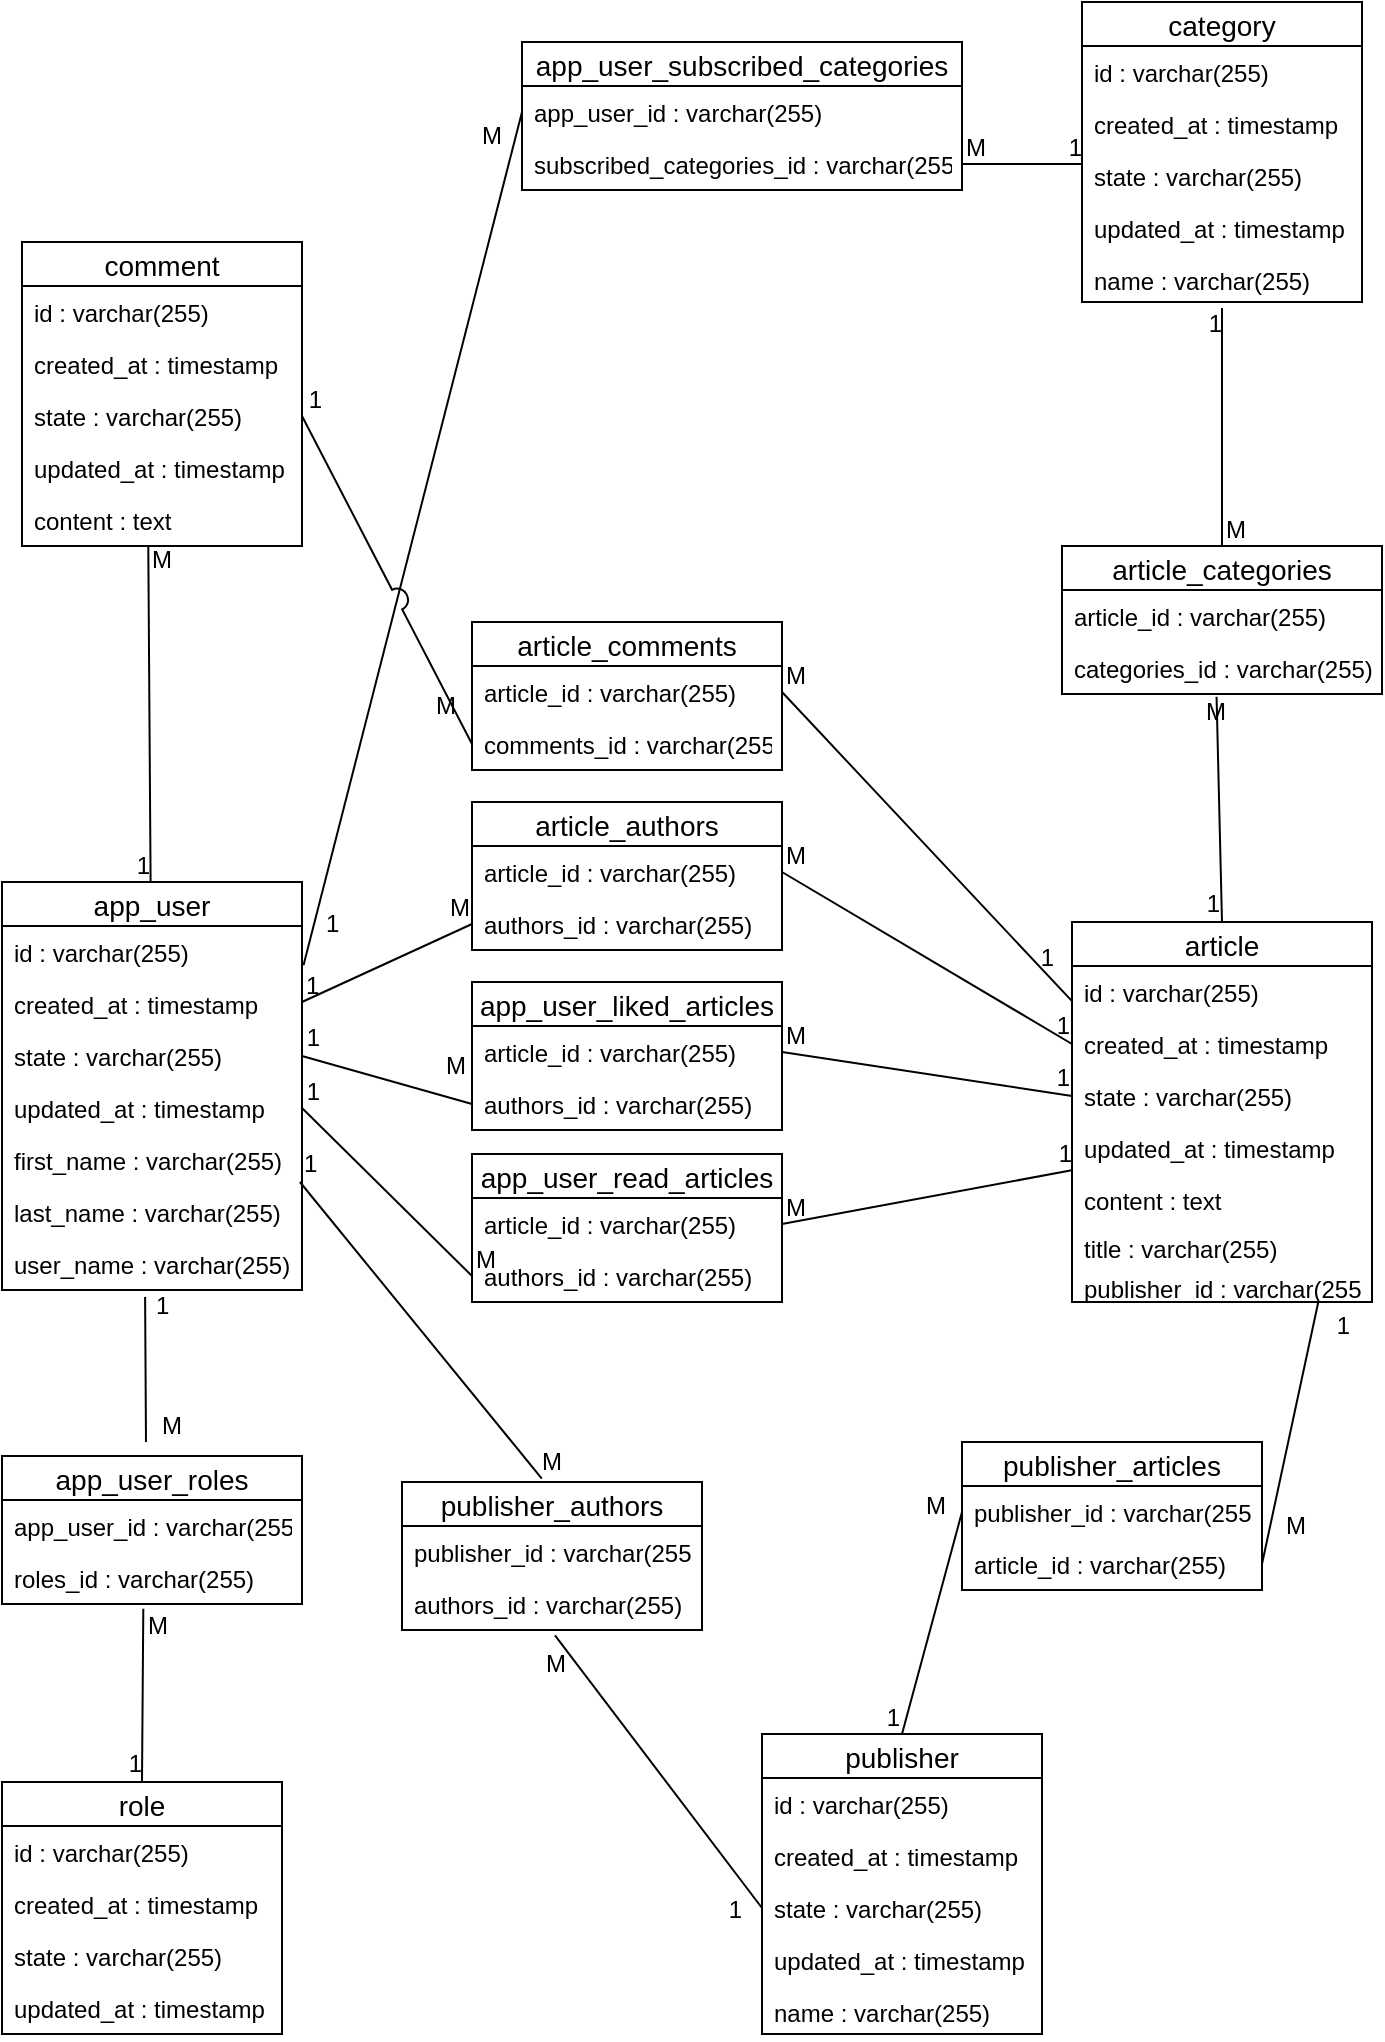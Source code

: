 <mxfile version="12.8.8" type="device"><diagram id="TTlkncoqjytrhiDPqBLb" name="Page-1"><mxGraphModel dx="877" dy="2816" grid="1" gridSize="10" guides="1" tooltips="1" connect="1" arrows="1" fold="1" page="1" pageScale="1" pageWidth="850" pageHeight="1100" math="0" shadow="0"><root><object label="" state="" id="0"><mxCell/></object><mxCell id="1" parent="0"/><mxCell id="JSOerXFTDUzt0Ef6ZwY4-149" value="app_user_liked_articles" style="swimlane;fontStyle=0;childLayout=stackLayout;horizontal=1;startSize=22;fillColor=none;horizontalStack=0;resizeParent=1;resizeParentMax=0;resizeLast=0;collapsible=1;marginBottom=0;swimlaneFillColor=#ffffff;align=center;fontSize=14;" vertex="1" parent="1"><mxGeometry x="235" y="250" width="155" height="74" as="geometry"><mxRectangle x="200" y="200" width="70" height="22" as="alternateBounds"/></mxGeometry></mxCell><mxCell id="JSOerXFTDUzt0Ef6ZwY4-150" value="article_id : varchar(255)" style="text;strokeColor=none;fillColor=none;spacingLeft=4;spacingRight=4;overflow=hidden;rotatable=0;points=[[0,0.5],[1,0.5]];portConstraint=eastwest;fontSize=12;" vertex="1" parent="JSOerXFTDUzt0Ef6ZwY4-149"><mxGeometry y="22" width="155" height="26" as="geometry"/></mxCell><mxCell id="JSOerXFTDUzt0Ef6ZwY4-151" value="authors_id : varchar(255)" style="text;strokeColor=none;fillColor=none;spacingLeft=4;spacingRight=4;overflow=hidden;rotatable=0;points=[[0,0.5],[1,0.5]];portConstraint=eastwest;fontSize=12;" vertex="1" parent="JSOerXFTDUzt0Ef6ZwY4-149"><mxGeometry y="48" width="155" height="26" as="geometry"/></mxCell><mxCell id="JSOerXFTDUzt0Ef6ZwY4-22" value="app_user" style="swimlane;fontStyle=0;childLayout=stackLayout;horizontal=1;startSize=22;fillColor=none;horizontalStack=0;resizeParent=1;resizeParentMax=0;resizeLast=0;collapsible=1;marginBottom=0;swimlaneFillColor=#ffffff;align=center;fontSize=14;verticalAlign=middle;" vertex="1" parent="1"><mxGeometry y="200" width="150" height="204" as="geometry"><mxRectangle x="200" y="200" width="70" height="22" as="alternateBounds"/></mxGeometry></mxCell><mxCell id="JSOerXFTDUzt0Ef6ZwY4-114" value="id : varchar(255)" style="text;strokeColor=none;fillColor=none;spacingLeft=4;spacingRight=4;overflow=hidden;rotatable=0;points=[[0,0.5],[1,0.5]];portConstraint=eastwest;fontSize=12;" vertex="1" parent="JSOerXFTDUzt0Ef6ZwY4-22"><mxGeometry y="22" width="150" height="26" as="geometry"/></mxCell><mxCell id="JSOerXFTDUzt0Ef6ZwY4-23" value="created_at : timestamp" style="text;strokeColor=none;fillColor=none;spacingLeft=4;spacingRight=4;overflow=hidden;rotatable=0;points=[[0,0.5],[1,0.5]];portConstraint=eastwest;fontSize=12;" vertex="1" parent="JSOerXFTDUzt0Ef6ZwY4-22"><mxGeometry y="48" width="150" height="26" as="geometry"/></mxCell><mxCell id="JSOerXFTDUzt0Ef6ZwY4-24" value="state : varchar(255)" style="text;strokeColor=none;fillColor=none;spacingLeft=4;spacingRight=4;overflow=hidden;rotatable=0;points=[[0,0.5],[1,0.5]];portConstraint=eastwest;fontSize=12;" vertex="1" parent="JSOerXFTDUzt0Ef6ZwY4-22"><mxGeometry y="74" width="150" height="26" as="geometry"/></mxCell><mxCell id="JSOerXFTDUzt0Ef6ZwY4-25" value="updated_at : timestamp" style="text;strokeColor=none;fillColor=none;spacingLeft=4;spacingRight=4;overflow=hidden;rotatable=0;points=[[0,0.5],[1,0.5]];portConstraint=eastwest;fontSize=12;verticalAlign=top;" vertex="1" parent="JSOerXFTDUzt0Ef6ZwY4-22"><mxGeometry y="100" width="150" height="26" as="geometry"/></mxCell><mxCell id="JSOerXFTDUzt0Ef6ZwY4-30" value="first_name : varchar(255)" style="text;strokeColor=none;fillColor=none;spacingLeft=4;spacingRight=4;overflow=hidden;rotatable=0;points=[[0,0.5],[1,0.5]];portConstraint=eastwest;fontSize=12;verticalAlign=top;" vertex="1" parent="JSOerXFTDUzt0Ef6ZwY4-22"><mxGeometry y="126" width="150" height="26" as="geometry"/></mxCell><mxCell id="JSOerXFTDUzt0Ef6ZwY4-31" value="last_name : varchar(255)" style="text;strokeColor=none;fillColor=none;spacingLeft=4;spacingRight=4;overflow=hidden;rotatable=0;points=[[0,0.5],[1,0.5]];portConstraint=eastwest;fontSize=12;verticalAlign=top;" vertex="1" parent="JSOerXFTDUzt0Ef6ZwY4-22"><mxGeometry y="152" width="150" height="26" as="geometry"/></mxCell><mxCell id="JSOerXFTDUzt0Ef6ZwY4-32" value="user_name : varchar(255)" style="text;strokeColor=none;fillColor=none;spacingLeft=4;spacingRight=4;overflow=hidden;rotatable=0;points=[[0,0.5],[1,0.5]];portConstraint=eastwest;fontSize=12;verticalAlign=top;" vertex="1" parent="JSOerXFTDUzt0Ef6ZwY4-22"><mxGeometry y="178" width="150" height="26" as="geometry"/></mxCell><mxCell id="JSOerXFTDUzt0Ef6ZwY4-51" value="" style="endArrow=none;html=1;rounded=0;entryX=0.5;entryY=0;entryDx=0;entryDy=0;exitX=0;exitY=0.5;exitDx=0;exitDy=0;" edge="1" parent="1" source="JSOerXFTDUzt0Ef6ZwY4-169" target="JSOerXFTDUzt0Ef6ZwY4-11"><mxGeometry relative="1" as="geometry"><mxPoint x="400" y="390" as="sourcePoint"/><mxPoint x="490" y="380" as="targetPoint"/></mxGeometry></mxCell><mxCell id="JSOerXFTDUzt0Ef6ZwY4-52" value="M" style="resizable=0;html=1;align=left;verticalAlign=bottom;" connectable="0" vertex="1" parent="JSOerXFTDUzt0Ef6ZwY4-51"><mxGeometry x="-1" relative="1" as="geometry"><mxPoint x="-20" y="5" as="offset"/></mxGeometry></mxCell><mxCell id="JSOerXFTDUzt0Ef6ZwY4-53" value="1" style="resizable=0;html=1;align=right;verticalAlign=bottom;" connectable="0" vertex="1" parent="JSOerXFTDUzt0Ef6ZwY4-51"><mxGeometry x="1" relative="1" as="geometry"/></mxCell><mxCell id="JSOerXFTDUzt0Ef6ZwY4-54" value="" style="endArrow=none;html=1;rounded=0;exitX=0.451;exitY=0.987;exitDx=0;exitDy=0;exitPerimeter=0;" edge="1" parent="1" source="JSOerXFTDUzt0Ef6ZwY4-113" target="JSOerXFTDUzt0Ef6ZwY4-22"><mxGeometry relative="1" as="geometry"><mxPoint x="79.02" y="114.004" as="sourcePoint"/><mxPoint x="370" y="150" as="targetPoint"/></mxGeometry></mxCell><mxCell id="JSOerXFTDUzt0Ef6ZwY4-55" value="M" style="resizable=0;html=1;align=left;verticalAlign=bottom;" connectable="0" vertex="1" parent="JSOerXFTDUzt0Ef6ZwY4-54"><mxGeometry x="-1" relative="1" as="geometry"><mxPoint y="16" as="offset"/></mxGeometry></mxCell><mxCell id="JSOerXFTDUzt0Ef6ZwY4-56" value="1" style="resizable=0;html=1;align=right;verticalAlign=bottom;" connectable="0" vertex="1" parent="JSOerXFTDUzt0Ef6ZwY4-54"><mxGeometry x="1" relative="1" as="geometry"/></mxCell><mxCell id="JSOerXFTDUzt0Ef6ZwY4-57" value="" style="endArrow=none;html=1;rounded=0;exitX=0.477;exitY=1.135;exitDx=0;exitDy=0;exitPerimeter=0;" edge="1" parent="1" source="JSOerXFTDUzt0Ef6ZwY4-32"><mxGeometry relative="1" as="geometry"><mxPoint x="80" y="410" as="sourcePoint"/><mxPoint x="72" y="480" as="targetPoint"/></mxGeometry></mxCell><mxCell id="JSOerXFTDUzt0Ef6ZwY4-58" value="1" style="resizable=0;html=1;align=left;verticalAlign=bottom;" connectable="0" vertex="1" parent="JSOerXFTDUzt0Ef6ZwY4-57"><mxGeometry x="-1" relative="1" as="geometry"><mxPoint x="3.45" y="12.49" as="offset"/></mxGeometry></mxCell><mxCell id="JSOerXFTDUzt0Ef6ZwY4-60" value="" style="endArrow=none;html=1;rounded=0;entryX=0;entryY=0.5;entryDx=0;entryDy=0;exitX=0.51;exitY=1.103;exitDx=0;exitDy=0;exitPerimeter=0;" edge="1" parent="1" source="JSOerXFTDUzt0Ef6ZwY4-127" target="JSOerXFTDUzt0Ef6ZwY4-13"><mxGeometry relative="1" as="geometry"><mxPoint x="310" y="540" as="sourcePoint"/><mxPoint x="280" y="420" as="targetPoint"/></mxGeometry></mxCell><mxCell id="JSOerXFTDUzt0Ef6ZwY4-61" value="M" style="resizable=0;html=1;align=left;verticalAlign=bottom;" connectable="0" vertex="1" parent="JSOerXFTDUzt0Ef6ZwY4-60"><mxGeometry x="-1" relative="1" as="geometry"><mxPoint x="-6.5" y="23.32" as="offset"/></mxGeometry></mxCell><mxCell id="JSOerXFTDUzt0Ef6ZwY4-62" value="1" style="resizable=0;html=1;align=right;verticalAlign=bottom;" connectable="0" vertex="1" parent="JSOerXFTDUzt0Ef6ZwY4-60"><mxGeometry x="1" relative="1" as="geometry"><mxPoint x="-9.85" y="9.16" as="offset"/></mxGeometry></mxCell><mxCell id="JSOerXFTDUzt0Ef6ZwY4-63" value="" style="endArrow=none;html=1;rounded=0;entryX=0;entryY=0.5;entryDx=0;entryDy=0;exitX=1;exitY=0.5;exitDx=0;exitDy=0;" edge="1" parent="1" source="JSOerXFTDUzt0Ef6ZwY4-150" target="JSOerXFTDUzt0Ef6ZwY4-4"><mxGeometry relative="1" as="geometry"><mxPoint x="150" y="280" as="sourcePoint"/><mxPoint x="310" y="280" as="targetPoint"/></mxGeometry></mxCell><mxCell id="JSOerXFTDUzt0Ef6ZwY4-64" value="M" style="resizable=0;html=1;align=left;verticalAlign=bottom;" connectable="0" vertex="1" parent="JSOerXFTDUzt0Ef6ZwY4-63"><mxGeometry x="-1" relative="1" as="geometry"/></mxCell><mxCell id="JSOerXFTDUzt0Ef6ZwY4-65" value="1" style="resizable=0;html=1;align=right;verticalAlign=bottom;" connectable="0" vertex="1" parent="JSOerXFTDUzt0Ef6ZwY4-63"><mxGeometry x="1" relative="1" as="geometry"/></mxCell><mxCell id="JSOerXFTDUzt0Ef6ZwY4-66" value="" style="endArrow=none;html=1;rounded=0;entryX=1;entryY=0.5;entryDx=0;entryDy=0;exitX=0;exitY=0.5;exitDx=0;exitDy=0;" edge="1" parent="1" source="JSOerXFTDUzt0Ef6ZwY4-151" target="JSOerXFTDUzt0Ef6ZwY4-24"><mxGeometry relative="1" as="geometry"><mxPoint x="150" y="312" as="sourcePoint"/><mxPoint x="328" y="312" as="targetPoint"/></mxGeometry></mxCell><mxCell id="JSOerXFTDUzt0Ef6ZwY4-67" value="M" style="resizable=0;html=1;align=left;verticalAlign=bottom;" connectable="0" vertex="1" parent="JSOerXFTDUzt0Ef6ZwY4-66"><mxGeometry x="-1" relative="1" as="geometry"><mxPoint x="-15" y="-11" as="offset"/></mxGeometry></mxCell><mxCell id="JSOerXFTDUzt0Ef6ZwY4-68" value="1" style="resizable=0;html=1;align=right;verticalAlign=bottom;" connectable="0" vertex="1" parent="JSOerXFTDUzt0Ef6ZwY4-66"><mxGeometry x="1" relative="1" as="geometry"><mxPoint x="9.69" as="offset"/></mxGeometry></mxCell><mxCell id="JSOerXFTDUzt0Ef6ZwY4-45" value="" style="endArrow=none;html=1;rounded=0;exitX=0.5;exitY=0;exitDx=0;exitDy=0;entryX=0.5;entryY=1.125;entryDx=0;entryDy=0;entryPerimeter=0;" edge="1" parent="1" source="JSOerXFTDUzt0Ef6ZwY4-137" target="JSOerXFTDUzt0Ef6ZwY4-99"><mxGeometry relative="1" as="geometry"><mxPoint x="470" y="280" as="sourcePoint"/><mxPoint x="610" y="-80" as="targetPoint"/></mxGeometry></mxCell><mxCell id="JSOerXFTDUzt0Ef6ZwY4-47" value="1" style="resizable=0;html=1;align=right;verticalAlign=bottom;" connectable="0" vertex="1" parent="JSOerXFTDUzt0Ef6ZwY4-45"><mxGeometry x="1" relative="1" as="geometry"><mxPoint y="16.21" as="offset"/></mxGeometry></mxCell><mxCell id="JSOerXFTDUzt0Ef6ZwY4-46" value="M" style="resizable=0;html=1;align=left;verticalAlign=bottom;" connectable="0" vertex="1" parent="JSOerXFTDUzt0Ef6ZwY4-45"><mxGeometry x="-1" relative="1" as="geometry"/></mxCell><mxCell id="JSOerXFTDUzt0Ef6ZwY4-80" value="" style="endArrow=none;html=1;rounded=0;entryX=0;entryY=0.5;entryDx=0;entryDy=0;exitX=1.005;exitY=0.756;exitDx=0;exitDy=0;exitPerimeter=0;" edge="1" parent="1" source="JSOerXFTDUzt0Ef6ZwY4-114" target="JSOerXFTDUzt0Ef6ZwY4-132"><mxGeometry relative="1" as="geometry"><mxPoint x="150" y="250" as="sourcePoint"/><mxPoint x="330" y="71" as="targetPoint"/></mxGeometry></mxCell><mxCell id="JSOerXFTDUzt0Ef6ZwY4-81" value="1" style="resizable=0;html=1;align=left;verticalAlign=bottom;" connectable="0" vertex="1" parent="JSOerXFTDUzt0Ef6ZwY4-80"><mxGeometry x="-1" relative="1" as="geometry"><mxPoint x="9.25" y="-11.66" as="offset"/></mxGeometry></mxCell><mxCell id="JSOerXFTDUzt0Ef6ZwY4-83" value="" style="endArrow=none;html=1;rounded=0;entryX=0;entryY=0.5;entryDx=0;entryDy=0;exitX=1;exitY=0.5;exitDx=0;exitDy=0;" edge="1" parent="1" source="JSOerXFTDUzt0Ef6ZwY4-144" target="JSOerXFTDUzt0Ef6ZwY4-3"><mxGeometry relative="1" as="geometry"><mxPoint x="450" y="261" as="sourcePoint"/><mxPoint x="280" y="210" as="targetPoint"/></mxGeometry></mxCell><mxCell id="JSOerXFTDUzt0Ef6ZwY4-84" value="M" style="resizable=0;html=1;align=left;verticalAlign=bottom;" connectable="0" vertex="1" parent="JSOerXFTDUzt0Ef6ZwY4-83"><mxGeometry x="-1" relative="1" as="geometry"/></mxCell><mxCell id="JSOerXFTDUzt0Ef6ZwY4-85" value="1" style="resizable=0;html=1;align=right;verticalAlign=bottom;" connectable="0" vertex="1" parent="JSOerXFTDUzt0Ef6ZwY4-83"><mxGeometry x="1" relative="1" as="geometry"/></mxCell><mxCell id="JSOerXFTDUzt0Ef6ZwY4-87" value="" style="endArrow=none;html=1;rounded=0;entryX=0.011;entryY=0.744;entryDx=0;entryDy=0;jumpStyle=arc;jumpSize=15;entryPerimeter=0;exitX=1;exitY=0.5;exitDx=0;exitDy=0;" edge="1" parent="1" source="JSOerXFTDUzt0Ef6ZwY4-163" target="JSOerXFTDUzt0Ef6ZwY4-91"><mxGeometry relative="1" as="geometry"><mxPoint x="150" y="90" as="sourcePoint"/><mxPoint x="310" y="90" as="targetPoint"/></mxGeometry></mxCell><mxCell id="JSOerXFTDUzt0Ef6ZwY4-89" value="1" style="resizable=0;html=1;align=right;verticalAlign=bottom;" connectable="0" vertex="1" parent="JSOerXFTDUzt0Ef6ZwY4-87"><mxGeometry x="1" relative="1" as="geometry"><mxPoint x="-10" y="-15" as="offset"/></mxGeometry></mxCell><mxCell id="JSOerXFTDUzt0Ef6ZwY4-88" value="M" style="resizable=0;html=1;align=left;verticalAlign=bottom;" connectable="0" vertex="1" parent="JSOerXFTDUzt0Ef6ZwY4-87"><mxGeometry x="-1" relative="1" as="geometry"><mxPoint as="offset"/></mxGeometry></mxCell><mxCell id="JSOerXFTDUzt0Ef6ZwY4-93" value="M" style="resizable=0;html=1;align=right;verticalAlign=bottom;" connectable="0" vertex="1" parent="1"><mxGeometry x="250" y="-165.0" as="geometry"/></mxCell><mxCell id="JSOerXFTDUzt0Ef6ZwY4-101" value="role" style="swimlane;fontStyle=0;childLayout=stackLayout;horizontal=1;startSize=22;fillColor=none;horizontalStack=0;resizeParent=1;resizeParentMax=0;resizeLast=0;collapsible=1;marginBottom=0;swimlaneFillColor=#ffffff;align=center;fontSize=14;" vertex="1" parent="1"><mxGeometry y="650" width="140" height="126" as="geometry"><mxRectangle x="200" y="200" width="70" height="22" as="alternateBounds"/></mxGeometry></mxCell><mxCell id="JSOerXFTDUzt0Ef6ZwY4-102" value="id : varchar(255)" style="text;strokeColor=none;fillColor=none;spacingLeft=4;spacingRight=4;overflow=hidden;rotatable=0;points=[[0,0.5],[1,0.5]];portConstraint=eastwest;fontSize=12;" vertex="1" parent="JSOerXFTDUzt0Ef6ZwY4-101"><mxGeometry y="22" width="140" height="26" as="geometry"/></mxCell><mxCell id="JSOerXFTDUzt0Ef6ZwY4-103" value="created_at : timestamp" style="text;strokeColor=none;fillColor=none;spacingLeft=4;spacingRight=4;overflow=hidden;rotatable=0;points=[[0,0.5],[1,0.5]];portConstraint=eastwest;fontSize=12;" vertex="1" parent="JSOerXFTDUzt0Ef6ZwY4-101"><mxGeometry y="48" width="140" height="26" as="geometry"/></mxCell><mxCell id="JSOerXFTDUzt0Ef6ZwY4-104" value="state : varchar(255)" style="text;strokeColor=none;fillColor=none;spacingLeft=4;spacingRight=4;overflow=hidden;rotatable=0;points=[[0,0.5],[1,0.5]];portConstraint=eastwest;fontSize=12;" vertex="1" parent="JSOerXFTDUzt0Ef6ZwY4-101"><mxGeometry y="74" width="140" height="26" as="geometry"/></mxCell><mxCell id="JSOerXFTDUzt0Ef6ZwY4-105" value="updated_at : timestamp" style="text;strokeColor=none;fillColor=none;spacingLeft=4;spacingRight=4;overflow=hidden;rotatable=0;points=[[0,0.5],[1,0.5]];portConstraint=eastwest;fontSize=12;verticalAlign=top;" vertex="1" parent="JSOerXFTDUzt0Ef6ZwY4-101"><mxGeometry y="100" width="140" height="26" as="geometry"/></mxCell><mxCell id="JSOerXFTDUzt0Ef6ZwY4-115" value="M" style="resizable=0;html=1;align=right;verticalAlign=bottom;" connectable="0" vertex="1" parent="1"><mxGeometry x="90" y="480.01" as="geometry"/></mxCell><mxCell id="JSOerXFTDUzt0Ef6ZwY4-116" value="app_user_roles" style="swimlane;fontStyle=0;childLayout=stackLayout;horizontal=1;startSize=22;fillColor=none;horizontalStack=0;resizeParent=1;resizeParentMax=0;resizeLast=0;collapsible=1;marginBottom=0;swimlaneFillColor=#ffffff;align=center;fontSize=14;" vertex="1" parent="1"><mxGeometry y="487" width="150" height="74" as="geometry"><mxRectangle x="200" y="200" width="70" height="22" as="alternateBounds"/></mxGeometry></mxCell><mxCell id="JSOerXFTDUzt0Ef6ZwY4-117" value="app_user_id : varchar(255)" style="text;strokeColor=none;fillColor=none;spacingLeft=4;spacingRight=4;overflow=hidden;rotatable=0;points=[[0,0.5],[1,0.5]];portConstraint=eastwest;fontSize=12;" vertex="1" parent="JSOerXFTDUzt0Ef6ZwY4-116"><mxGeometry y="22" width="150" height="26" as="geometry"/></mxCell><mxCell id="JSOerXFTDUzt0Ef6ZwY4-118" value="roles_id : varchar(255)" style="text;strokeColor=none;fillColor=none;spacingLeft=4;spacingRight=4;overflow=hidden;rotatable=0;points=[[0,0.5],[1,0.5]];portConstraint=eastwest;fontSize=12;" vertex="1" parent="JSOerXFTDUzt0Ef6ZwY4-116"><mxGeometry y="48" width="150" height="26" as="geometry"/></mxCell><mxCell id="JSOerXFTDUzt0Ef6ZwY4-121" value="" style="endArrow=none;html=1;rounded=0;exitX=0.471;exitY=1.09;exitDx=0;exitDy=0;exitPerimeter=0;entryX=0.5;entryY=0;entryDx=0;entryDy=0;" edge="1" parent="1" source="JSOerXFTDUzt0Ef6ZwY4-118" target="JSOerXFTDUzt0Ef6ZwY4-101"><mxGeometry relative="1" as="geometry"><mxPoint x="30" y="590" as="sourcePoint"/><mxPoint x="190" y="590" as="targetPoint"/></mxGeometry></mxCell><mxCell id="JSOerXFTDUzt0Ef6ZwY4-122" value="M" style="resizable=0;html=1;align=left;verticalAlign=bottom;" connectable="0" vertex="1" parent="JSOerXFTDUzt0Ef6ZwY4-121"><mxGeometry x="-1" relative="1" as="geometry"><mxPoint y="16.66" as="offset"/></mxGeometry></mxCell><mxCell id="JSOerXFTDUzt0Ef6ZwY4-123" value="1" style="resizable=0;html=1;align=right;verticalAlign=bottom;" connectable="0" vertex="1" parent="JSOerXFTDUzt0Ef6ZwY4-121"><mxGeometry x="1" relative="1" as="geometry"/></mxCell><mxCell id="JSOerXFTDUzt0Ef6ZwY4-128" value="" style="endArrow=none;html=1;rounded=0;entryX=0.466;entryY=-0.023;entryDx=0;entryDy=0;entryPerimeter=0;exitX=0.993;exitY=-0.077;exitDx=0;exitDy=0;exitPerimeter=0;" edge="1" parent="1" source="JSOerXFTDUzt0Ef6ZwY4-31" target="JSOerXFTDUzt0Ef6ZwY4-125"><mxGeometry relative="1" as="geometry"><mxPoint x="170" y="360" as="sourcePoint"/><mxPoint x="330" y="360" as="targetPoint"/></mxGeometry></mxCell><mxCell id="JSOerXFTDUzt0Ef6ZwY4-129" value="1" style="resizable=0;html=1;align=left;verticalAlign=bottom;" connectable="0" vertex="1" parent="JSOerXFTDUzt0Ef6ZwY4-128"><mxGeometry x="-1" relative="1" as="geometry"/></mxCell><mxCell id="JSOerXFTDUzt0Ef6ZwY4-130" value="M" style="resizable=0;html=1;align=right;verticalAlign=bottom;" connectable="0" vertex="1" parent="JSOerXFTDUzt0Ef6ZwY4-128"><mxGeometry x="1" relative="1" as="geometry"><mxPoint x="10.16" as="offset"/></mxGeometry></mxCell><mxCell id="JSOerXFTDUzt0Ef6ZwY4-11" value="publisher" style="swimlane;fontStyle=0;childLayout=stackLayout;horizontal=1;startSize=22;fillColor=none;horizontalStack=0;resizeParent=1;resizeParentMax=0;resizeLast=0;collapsible=1;marginBottom=0;swimlaneFillColor=#ffffff;align=center;fontSize=14;" vertex="1" parent="1"><mxGeometry x="380" y="626" width="140" height="150" as="geometry"><mxRectangle x="200" y="200" width="70" height="22" as="alternateBounds"/></mxGeometry></mxCell><mxCell id="JSOerXFTDUzt0Ef6ZwY4-90" value="id : varchar(255)" style="text;strokeColor=none;fillColor=none;spacingLeft=4;spacingRight=4;overflow=hidden;rotatable=0;points=[[0,0.5],[1,0.5]];portConstraint=eastwest;fontSize=12;" vertex="1" parent="JSOerXFTDUzt0Ef6ZwY4-11"><mxGeometry y="22" width="140" height="26" as="geometry"/></mxCell><mxCell id="JSOerXFTDUzt0Ef6ZwY4-12" value="created_at : timestamp" style="text;strokeColor=none;fillColor=none;spacingLeft=4;spacingRight=4;overflow=hidden;rotatable=0;points=[[0,0.5],[1,0.5]];portConstraint=eastwest;fontSize=12;" vertex="1" parent="JSOerXFTDUzt0Ef6ZwY4-11"><mxGeometry y="48" width="140" height="26" as="geometry"/></mxCell><mxCell id="JSOerXFTDUzt0Ef6ZwY4-13" value="state : varchar(255)" style="text;strokeColor=none;fillColor=none;spacingLeft=4;spacingRight=4;overflow=hidden;rotatable=0;points=[[0,0.5],[1,0.5]];portConstraint=eastwest;fontSize=12;" vertex="1" parent="JSOerXFTDUzt0Ef6ZwY4-11"><mxGeometry y="74" width="140" height="26" as="geometry"/></mxCell><mxCell id="JSOerXFTDUzt0Ef6ZwY4-14" value="updated_at : timestamp" style="text;strokeColor=none;fillColor=none;spacingLeft=4;spacingRight=4;overflow=hidden;rotatable=0;points=[[0,0.5],[1,0.5]];portConstraint=eastwest;fontSize=12;verticalAlign=top;" vertex="1" parent="JSOerXFTDUzt0Ef6ZwY4-11"><mxGeometry y="100" width="140" height="26" as="geometry"/></mxCell><mxCell id="JSOerXFTDUzt0Ef6ZwY4-15" value="name : varchar(255)" style="text;strokeColor=none;fillColor=none;spacingLeft=4;spacingRight=4;overflow=hidden;rotatable=0;points=[[0,0.5],[1,0.5]];portConstraint=eastwest;fontSize=12;verticalAlign=top;" vertex="1" parent="JSOerXFTDUzt0Ef6ZwY4-11"><mxGeometry y="126" width="140" height="24" as="geometry"/></mxCell><mxCell id="JSOerXFTDUzt0Ef6ZwY4-125" value="publisher_authors" style="swimlane;fontStyle=0;childLayout=stackLayout;horizontal=1;startSize=22;fillColor=none;horizontalStack=0;resizeParent=1;resizeParentMax=0;resizeLast=0;collapsible=1;marginBottom=0;swimlaneFillColor=#ffffff;align=center;fontSize=14;" vertex="1" parent="1"><mxGeometry x="200" y="500" width="150" height="74" as="geometry"><mxRectangle x="200" y="200" width="70" height="22" as="alternateBounds"/></mxGeometry></mxCell><mxCell id="JSOerXFTDUzt0Ef6ZwY4-126" value="publisher_id : varchar(255)" style="text;strokeColor=none;fillColor=none;spacingLeft=4;spacingRight=4;overflow=hidden;rotatable=0;points=[[0,0.5],[1,0.5]];portConstraint=eastwest;fontSize=12;" vertex="1" parent="JSOerXFTDUzt0Ef6ZwY4-125"><mxGeometry y="22" width="150" height="26" as="geometry"/></mxCell><mxCell id="JSOerXFTDUzt0Ef6ZwY4-127" value="authors_id : varchar(255)" style="text;strokeColor=none;fillColor=none;spacingLeft=4;spacingRight=4;overflow=hidden;rotatable=0;points=[[0,0.5],[1,0.5]];portConstraint=eastwest;fontSize=12;" vertex="1" parent="JSOerXFTDUzt0Ef6ZwY4-125"><mxGeometry y="48" width="150" height="26" as="geometry"/></mxCell><mxCell id="JSOerXFTDUzt0Ef6ZwY4-134" value="" style="endArrow=none;html=1;rounded=0;exitX=1;exitY=0.5;exitDx=0;exitDy=0;" edge="1" parent="1" source="JSOerXFTDUzt0Ef6ZwY4-133"><mxGeometry relative="1" as="geometry"><mxPoint x="410" y="-1" as="sourcePoint"/><mxPoint x="540" y="-159" as="targetPoint"/></mxGeometry></mxCell><mxCell id="JSOerXFTDUzt0Ef6ZwY4-135" value="M" style="resizable=0;html=1;align=left;verticalAlign=bottom;" connectable="0" vertex="1" parent="JSOerXFTDUzt0Ef6ZwY4-134"><mxGeometry x="-1" relative="1" as="geometry"/></mxCell><mxCell id="JSOerXFTDUzt0Ef6ZwY4-136" value="1" style="resizable=0;html=1;align=right;verticalAlign=bottom;" connectable="0" vertex="1" parent="JSOerXFTDUzt0Ef6ZwY4-134"><mxGeometry x="1" relative="1" as="geometry"/></mxCell><mxCell id="JSOerXFTDUzt0Ef6ZwY4-94" value="category" style="swimlane;fontStyle=0;childLayout=stackLayout;horizontal=1;startSize=22;fillColor=none;horizontalStack=0;resizeParent=1;resizeParentMax=0;resizeLast=0;collapsible=1;marginBottom=0;swimlaneFillColor=#ffffff;align=center;fontSize=14;" vertex="1" parent="1"><mxGeometry x="540" y="-240" width="140" height="150" as="geometry"><mxRectangle x="200" y="200" width="70" height="22" as="alternateBounds"/></mxGeometry></mxCell><mxCell id="JSOerXFTDUzt0Ef6ZwY4-95" value="id : varchar(255)" style="text;strokeColor=none;fillColor=none;spacingLeft=4;spacingRight=4;overflow=hidden;rotatable=0;points=[[0,0.5],[1,0.5]];portConstraint=eastwest;fontSize=12;" vertex="1" parent="JSOerXFTDUzt0Ef6ZwY4-94"><mxGeometry y="22" width="140" height="26" as="geometry"/></mxCell><mxCell id="JSOerXFTDUzt0Ef6ZwY4-96" value="created_at : timestamp" style="text;strokeColor=none;fillColor=none;spacingLeft=4;spacingRight=4;overflow=hidden;rotatable=0;points=[[0,0.5],[1,0.5]];portConstraint=eastwest;fontSize=12;" vertex="1" parent="JSOerXFTDUzt0Ef6ZwY4-94"><mxGeometry y="48" width="140" height="26" as="geometry"/></mxCell><mxCell id="JSOerXFTDUzt0Ef6ZwY4-97" value="state : varchar(255)" style="text;strokeColor=none;fillColor=none;spacingLeft=4;spacingRight=4;overflow=hidden;rotatable=0;points=[[0,0.5],[1,0.5]];portConstraint=eastwest;fontSize=12;" vertex="1" parent="JSOerXFTDUzt0Ef6ZwY4-94"><mxGeometry y="74" width="140" height="26" as="geometry"/></mxCell><mxCell id="JSOerXFTDUzt0Ef6ZwY4-98" value="updated_at : timestamp" style="text;strokeColor=none;fillColor=none;spacingLeft=4;spacingRight=4;overflow=hidden;rotatable=0;points=[[0,0.5],[1,0.5]];portConstraint=eastwest;fontSize=12;verticalAlign=top;" vertex="1" parent="JSOerXFTDUzt0Ef6ZwY4-94"><mxGeometry y="100" width="140" height="26" as="geometry"/></mxCell><mxCell id="JSOerXFTDUzt0Ef6ZwY4-99" value="name : varchar(255)" style="text;strokeColor=none;fillColor=none;spacingLeft=4;spacingRight=4;overflow=hidden;rotatable=0;points=[[0,0.5],[1,0.5]];portConstraint=eastwest;fontSize=12;verticalAlign=top;" vertex="1" parent="JSOerXFTDUzt0Ef6ZwY4-94"><mxGeometry y="126" width="140" height="24" as="geometry"/></mxCell><mxCell id="JSOerXFTDUzt0Ef6ZwY4-140" value="" style="endArrow=none;html=1;rounded=0;exitX=0.483;exitY=1.051;exitDx=0;exitDy=0;exitPerimeter=0;entryX=0.5;entryY=0;entryDx=0;entryDy=0;" edge="1" parent="1" source="JSOerXFTDUzt0Ef6ZwY4-139" target="JSOerXFTDUzt0Ef6ZwY4-2"><mxGeometry relative="1" as="geometry"><mxPoint x="570" y="170" as="sourcePoint"/><mxPoint x="730" y="170" as="targetPoint"/></mxGeometry></mxCell><mxCell id="JSOerXFTDUzt0Ef6ZwY4-141" value="M" style="resizable=0;html=1;align=left;verticalAlign=bottom;" connectable="0" vertex="1" parent="JSOerXFTDUzt0Ef6ZwY4-140"><mxGeometry x="-1" relative="1" as="geometry"><mxPoint x="-7.28" y="16.67" as="offset"/></mxGeometry></mxCell><mxCell id="JSOerXFTDUzt0Ef6ZwY4-142" value="1" style="resizable=0;html=1;align=right;verticalAlign=bottom;" connectable="0" vertex="1" parent="JSOerXFTDUzt0Ef6ZwY4-140"><mxGeometry x="1" relative="1" as="geometry"/></mxCell><mxCell id="JSOerXFTDUzt0Ef6ZwY4-146" value="" style="endArrow=none;html=1;rounded=0;entryX=0;entryY=0.5;entryDx=0;entryDy=0;" edge="1" parent="1" target="JSOerXFTDUzt0Ef6ZwY4-145"><mxGeometry relative="1" as="geometry"><mxPoint x="150" y="260" as="sourcePoint"/><mxPoint x="310" y="260" as="targetPoint"/></mxGeometry></mxCell><mxCell id="JSOerXFTDUzt0Ef6ZwY4-147" value="1" style="resizable=0;html=1;align=left;verticalAlign=bottom;" connectable="0" vertex="1" parent="JSOerXFTDUzt0Ef6ZwY4-146"><mxGeometry x="-1" relative="1" as="geometry"/></mxCell><mxCell id="JSOerXFTDUzt0Ef6ZwY4-148" value="M" style="resizable=0;html=1;align=right;verticalAlign=bottom;" connectable="0" vertex="1" parent="JSOerXFTDUzt0Ef6ZwY4-146"><mxGeometry x="1" relative="1" as="geometry"/></mxCell><mxCell id="JSOerXFTDUzt0Ef6ZwY4-108" value="comment" style="swimlane;fontStyle=0;childLayout=stackLayout;horizontal=1;startSize=22;fillColor=none;horizontalStack=0;resizeParent=1;resizeParentMax=0;resizeLast=0;collapsible=1;marginBottom=0;swimlaneFillColor=#ffffff;align=center;fontSize=14;" vertex="1" parent="1"><mxGeometry x="10" y="-120" width="140" height="152" as="geometry"><mxRectangle x="200" y="200" width="70" height="22" as="alternateBounds"/></mxGeometry></mxCell><mxCell id="JSOerXFTDUzt0Ef6ZwY4-109" value="id : varchar(255)" style="text;strokeColor=none;fillColor=none;spacingLeft=4;spacingRight=4;overflow=hidden;rotatable=0;points=[[0,0.5],[1,0.5]];portConstraint=eastwest;fontSize=12;" vertex="1" parent="JSOerXFTDUzt0Ef6ZwY4-108"><mxGeometry y="22" width="140" height="26" as="geometry"/></mxCell><mxCell id="JSOerXFTDUzt0Ef6ZwY4-110" value="created_at : timestamp" style="text;strokeColor=none;fillColor=none;spacingLeft=4;spacingRight=4;overflow=hidden;rotatable=0;points=[[0,0.5],[1,0.5]];portConstraint=eastwest;fontSize=12;" vertex="1" parent="JSOerXFTDUzt0Ef6ZwY4-108"><mxGeometry y="48" width="140" height="26" as="geometry"/></mxCell><mxCell id="JSOerXFTDUzt0Ef6ZwY4-111" value="state : varchar(255)" style="text;strokeColor=none;fillColor=none;spacingLeft=4;spacingRight=4;overflow=hidden;rotatable=0;points=[[0,0.5],[1,0.5]];portConstraint=eastwest;fontSize=12;" vertex="1" parent="JSOerXFTDUzt0Ef6ZwY4-108"><mxGeometry y="74" width="140" height="26" as="geometry"/></mxCell><mxCell id="JSOerXFTDUzt0Ef6ZwY4-112" value="updated_at : timestamp" style="text;strokeColor=none;fillColor=none;spacingLeft=4;spacingRight=4;overflow=hidden;rotatable=0;points=[[0,0.5],[1,0.5]];portConstraint=eastwest;fontSize=12;verticalAlign=top;" vertex="1" parent="JSOerXFTDUzt0Ef6ZwY4-108"><mxGeometry y="100" width="140" height="26" as="geometry"/></mxCell><mxCell id="JSOerXFTDUzt0Ef6ZwY4-113" value="content : text" style="text;strokeColor=none;fillColor=none;spacingLeft=4;spacingRight=4;overflow=hidden;rotatable=0;points=[[0,0.5],[1,0.5]];portConstraint=eastwest;fontSize=12;verticalAlign=top;" vertex="1" parent="JSOerXFTDUzt0Ef6ZwY4-108"><mxGeometry y="126" width="140" height="26" as="geometry"/></mxCell><mxCell id="JSOerXFTDUzt0Ef6ZwY4-143" value="article_authors" style="swimlane;fontStyle=0;childLayout=stackLayout;horizontal=1;startSize=22;fillColor=none;horizontalStack=0;resizeParent=1;resizeParentMax=0;resizeLast=0;collapsible=1;marginBottom=0;swimlaneFillColor=#ffffff;align=center;fontSize=14;" vertex="1" parent="1"><mxGeometry x="235" y="160" width="155" height="74" as="geometry"><mxRectangle x="200" y="200" width="70" height="22" as="alternateBounds"/></mxGeometry></mxCell><mxCell id="JSOerXFTDUzt0Ef6ZwY4-144" value="article_id : varchar(255)" style="text;strokeColor=none;fillColor=none;spacingLeft=4;spacingRight=4;overflow=hidden;rotatable=0;points=[[0,0.5],[1,0.5]];portConstraint=eastwest;fontSize=12;" vertex="1" parent="JSOerXFTDUzt0Ef6ZwY4-143"><mxGeometry y="22" width="155" height="26" as="geometry"/></mxCell><mxCell id="JSOerXFTDUzt0Ef6ZwY4-145" value="authors_id : varchar(255)" style="text;strokeColor=none;fillColor=none;spacingLeft=4;spacingRight=4;overflow=hidden;rotatable=0;points=[[0,0.5],[1,0.5]];portConstraint=eastwest;fontSize=12;" vertex="1" parent="JSOerXFTDUzt0Ef6ZwY4-143"><mxGeometry y="48" width="155" height="26" as="geometry"/></mxCell><mxCell id="JSOerXFTDUzt0Ef6ZwY4-153" value="app_user_read_articles" style="swimlane;fontStyle=0;childLayout=stackLayout;horizontal=1;startSize=22;fillColor=none;horizontalStack=0;resizeParent=1;resizeParentMax=0;resizeLast=0;collapsible=1;marginBottom=0;swimlaneFillColor=#ffffff;align=center;fontSize=14;" vertex="1" parent="1"><mxGeometry x="235" y="336" width="155" height="74" as="geometry"><mxRectangle x="200" y="200" width="70" height="22" as="alternateBounds"/></mxGeometry></mxCell><mxCell id="JSOerXFTDUzt0Ef6ZwY4-154" value="article_id : varchar(255)" style="text;strokeColor=none;fillColor=none;spacingLeft=4;spacingRight=4;overflow=hidden;rotatable=0;points=[[0,0.5],[1,0.5]];portConstraint=eastwest;fontSize=12;" vertex="1" parent="JSOerXFTDUzt0Ef6ZwY4-153"><mxGeometry y="22" width="155" height="26" as="geometry"/></mxCell><mxCell id="JSOerXFTDUzt0Ef6ZwY4-155" value="authors_id : varchar(255)" style="text;strokeColor=none;fillColor=none;spacingLeft=4;spacingRight=4;overflow=hidden;rotatable=0;points=[[0,0.5],[1,0.5]];portConstraint=eastwest;fontSize=12;" vertex="1" parent="JSOerXFTDUzt0Ef6ZwY4-153"><mxGeometry y="48" width="155" height="26" as="geometry"/></mxCell><mxCell id="JSOerXFTDUzt0Ef6ZwY4-156" value="" style="endArrow=none;html=1;rounded=0;exitX=1;exitY=0.5;exitDx=0;exitDy=0;entryX=-0.001;entryY=0.929;entryDx=0;entryDy=0;entryPerimeter=0;" edge="1" parent="1" source="JSOerXFTDUzt0Ef6ZwY4-154" target="JSOerXFTDUzt0Ef6ZwY4-9"><mxGeometry relative="1" as="geometry"><mxPoint x="390" y="372.58" as="sourcePoint"/><mxPoint x="550" y="372.58" as="targetPoint"/></mxGeometry></mxCell><mxCell id="JSOerXFTDUzt0Ef6ZwY4-157" value="M" style="resizable=0;html=1;align=left;verticalAlign=bottom;" connectable="0" vertex="1" parent="JSOerXFTDUzt0Ef6ZwY4-156"><mxGeometry x="-1" relative="1" as="geometry"/></mxCell><mxCell id="JSOerXFTDUzt0Ef6ZwY4-158" value="1" style="resizable=0;html=1;align=right;verticalAlign=bottom;" connectable="0" vertex="1" parent="JSOerXFTDUzt0Ef6ZwY4-156"><mxGeometry x="1" relative="1" as="geometry"/></mxCell><mxCell id="JSOerXFTDUzt0Ef6ZwY4-159" value="" style="endArrow=none;html=1;rounded=0;entryX=1;entryY=0.5;entryDx=0;entryDy=0;exitX=0;exitY=0.5;exitDx=0;exitDy=0;" edge="1" parent="1" source="JSOerXFTDUzt0Ef6ZwY4-155" target="JSOerXFTDUzt0Ef6ZwY4-25"><mxGeometry relative="1" as="geometry"><mxPoint x="190" y="358" as="sourcePoint"/><mxPoint x="350" y="358" as="targetPoint"/></mxGeometry></mxCell><mxCell id="JSOerXFTDUzt0Ef6ZwY4-160" value="M" style="resizable=0;html=1;align=left;verticalAlign=bottom;" connectable="0" vertex="1" parent="JSOerXFTDUzt0Ef6ZwY4-159"><mxGeometry x="-1" relative="1" as="geometry"/></mxCell><mxCell id="JSOerXFTDUzt0Ef6ZwY4-161" value="1" style="resizable=0;html=1;align=right;verticalAlign=bottom;" connectable="0" vertex="1" parent="JSOerXFTDUzt0Ef6ZwY4-159"><mxGeometry x="1" relative="1" as="geometry"><mxPoint x="9.86" as="offset"/></mxGeometry></mxCell><mxCell id="JSOerXFTDUzt0Ef6ZwY4-165" value="" style="endArrow=none;html=1;rounded=0;exitX=0;exitY=0.5;exitDx=0;exitDy=0;entryX=1;entryY=0.5;entryDx=0;entryDy=0;jumpStyle=arc;jumpSize=11;" edge="1" parent="1" source="JSOerXFTDUzt0Ef6ZwY4-164" target="JSOerXFTDUzt0Ef6ZwY4-111"><mxGeometry relative="1" as="geometry"><mxPoint x="140" y="90" as="sourcePoint"/><mxPoint x="300" y="90" as="targetPoint"/></mxGeometry></mxCell><mxCell id="JSOerXFTDUzt0Ef6ZwY4-166" value="M" style="resizable=0;html=1;align=left;verticalAlign=bottom;" connectable="0" vertex="1" parent="JSOerXFTDUzt0Ef6ZwY4-165"><mxGeometry x="-1" relative="1" as="geometry"><mxPoint x="-20" y="-11" as="offset"/></mxGeometry></mxCell><mxCell id="JSOerXFTDUzt0Ef6ZwY4-167" value="1" style="resizable=0;html=1;align=right;verticalAlign=bottom;" connectable="0" vertex="1" parent="JSOerXFTDUzt0Ef6ZwY4-165"><mxGeometry x="1" relative="1" as="geometry"><mxPoint x="9.9" as="offset"/></mxGeometry></mxCell><mxCell id="JSOerXFTDUzt0Ef6ZwY4-162" value="article_comments" style="swimlane;fontStyle=0;childLayout=stackLayout;horizontal=1;startSize=22;fillColor=none;horizontalStack=0;resizeParent=1;resizeParentMax=0;resizeLast=0;collapsible=1;marginBottom=0;swimlaneFillColor=#ffffff;align=center;fontSize=14;" vertex="1" parent="1"><mxGeometry x="235" y="70" width="155" height="74" as="geometry"><mxRectangle x="200" y="200" width="70" height="22" as="alternateBounds"/></mxGeometry></mxCell><mxCell id="JSOerXFTDUzt0Ef6ZwY4-163" value="article_id : varchar(255)" style="text;strokeColor=none;fillColor=none;spacingLeft=4;spacingRight=4;overflow=hidden;rotatable=0;points=[[0,0.5],[1,0.5]];portConstraint=eastwest;fontSize=12;" vertex="1" parent="JSOerXFTDUzt0Ef6ZwY4-162"><mxGeometry y="22" width="155" height="26" as="geometry"/></mxCell><mxCell id="JSOerXFTDUzt0Ef6ZwY4-164" value="comments_id : varchar(255)" style="text;strokeColor=none;fillColor=none;spacingLeft=4;spacingRight=4;overflow=hidden;rotatable=0;points=[[0,0.5],[1,0.5]];portConstraint=eastwest;fontSize=12;" vertex="1" parent="JSOerXFTDUzt0Ef6ZwY4-162"><mxGeometry y="48" width="155" height="26" as="geometry"/></mxCell><mxCell id="JSOerXFTDUzt0Ef6ZwY4-171" value="" style="endArrow=none;html=1;rounded=0;exitX=1;exitY=0.5;exitDx=0;exitDy=0;entryX=0.821;entryY=1;entryDx=0;entryDy=0;entryPerimeter=0;" edge="1" parent="1" source="JSOerXFTDUzt0Ef6ZwY4-170" target="JSOerXFTDUzt0Ef6ZwY4-92"><mxGeometry relative="1" as="geometry"><mxPoint x="485" y="460" as="sourcePoint"/><mxPoint x="645" y="460" as="targetPoint"/></mxGeometry></mxCell><mxCell id="JSOerXFTDUzt0Ef6ZwY4-172" value="M" style="resizable=0;html=1;align=left;verticalAlign=bottom;" connectable="0" vertex="1" parent="JSOerXFTDUzt0Ef6ZwY4-171"><mxGeometry x="-1" relative="1" as="geometry"><mxPoint x="10" y="-11.01" as="offset"/></mxGeometry></mxCell><mxCell id="JSOerXFTDUzt0Ef6ZwY4-173" value="1" style="resizable=0;html=1;align=right;verticalAlign=bottom;" connectable="0" vertex="1" parent="JSOerXFTDUzt0Ef6ZwY4-171"><mxGeometry x="1" relative="1" as="geometry"><mxPoint x="16.72" y="20.38" as="offset"/></mxGeometry></mxCell><mxCell id="JSOerXFTDUzt0Ef6ZwY4-168" value="publisher_articles" style="swimlane;fontStyle=0;childLayout=stackLayout;horizontal=1;startSize=22;fillColor=none;horizontalStack=0;resizeParent=1;resizeParentMax=0;resizeLast=0;collapsible=1;marginBottom=0;swimlaneFillColor=#ffffff;align=center;fontSize=14;" vertex="1" parent="1"><mxGeometry x="480" y="480.01" width="150" height="74" as="geometry"><mxRectangle x="200" y="200" width="70" height="22" as="alternateBounds"/></mxGeometry></mxCell><mxCell id="JSOerXFTDUzt0Ef6ZwY4-169" value="publisher_id : varchar(255)" style="text;strokeColor=none;fillColor=none;spacingLeft=4;spacingRight=4;overflow=hidden;rotatable=0;points=[[0,0.5],[1,0.5]];portConstraint=eastwest;fontSize=12;" vertex="1" parent="JSOerXFTDUzt0Ef6ZwY4-168"><mxGeometry y="22" width="150" height="26" as="geometry"/></mxCell><mxCell id="JSOerXFTDUzt0Ef6ZwY4-170" value="article_id : varchar(255)" style="text;strokeColor=none;fillColor=none;spacingLeft=4;spacingRight=4;overflow=hidden;rotatable=0;points=[[0,0.5],[1,0.5]];portConstraint=eastwest;fontSize=12;" vertex="1" parent="JSOerXFTDUzt0Ef6ZwY4-168"><mxGeometry y="48" width="150" height="26" as="geometry"/></mxCell><mxCell id="JSOerXFTDUzt0Ef6ZwY4-131" value="app_user_subscribed_categories" style="swimlane;fontStyle=0;childLayout=stackLayout;horizontal=1;startSize=22;fillColor=none;horizontalStack=0;resizeParent=1;resizeParentMax=0;resizeLast=0;collapsible=1;marginBottom=0;swimlaneFillColor=#ffffff;align=center;fontSize=14;" vertex="1" parent="1"><mxGeometry x="260" y="-220" width="220" height="74" as="geometry"><mxRectangle x="200" y="200" width="70" height="22" as="alternateBounds"/></mxGeometry></mxCell><mxCell id="JSOerXFTDUzt0Ef6ZwY4-132" value="app_user_id : varchar(255)" style="text;strokeColor=none;fillColor=none;spacingLeft=4;spacingRight=4;overflow=hidden;rotatable=0;points=[[0,0.5],[1,0.5]];portConstraint=eastwest;fontSize=12;" vertex="1" parent="JSOerXFTDUzt0Ef6ZwY4-131"><mxGeometry y="22" width="220" height="26" as="geometry"/></mxCell><mxCell id="JSOerXFTDUzt0Ef6ZwY4-133" value="subscribed_categories_id : varchar(255)" style="text;strokeColor=none;fillColor=none;spacingLeft=4;spacingRight=4;overflow=hidden;rotatable=0;points=[[0,0.5],[1,0.5]];portConstraint=eastwest;fontSize=12;" vertex="1" parent="JSOerXFTDUzt0Ef6ZwY4-131"><mxGeometry y="48" width="220" height="26" as="geometry"/></mxCell><mxCell id="JSOerXFTDUzt0Ef6ZwY4-137" value="article_categories" style="swimlane;fontStyle=0;childLayout=stackLayout;horizontal=1;startSize=22;fillColor=none;horizontalStack=0;resizeParent=1;resizeParentMax=0;resizeLast=0;collapsible=1;marginBottom=0;swimlaneFillColor=#ffffff;align=center;fontSize=14;" vertex="1" parent="1"><mxGeometry x="530" y="32" width="160" height="74" as="geometry"><mxRectangle x="200" y="200" width="70" height="22" as="alternateBounds"/></mxGeometry></mxCell><mxCell id="JSOerXFTDUzt0Ef6ZwY4-138" value="article_id : varchar(255)" style="text;strokeColor=none;fillColor=none;spacingLeft=4;spacingRight=4;overflow=hidden;rotatable=0;points=[[0,0.5],[1,0.5]];portConstraint=eastwest;fontSize=12;" vertex="1" parent="JSOerXFTDUzt0Ef6ZwY4-137"><mxGeometry y="22" width="160" height="26" as="geometry"/></mxCell><mxCell id="JSOerXFTDUzt0Ef6ZwY4-139" value="categories_id : varchar(255)" style="text;strokeColor=none;fillColor=none;spacingLeft=4;spacingRight=4;overflow=hidden;rotatable=0;points=[[0,0.5],[1,0.5]];portConstraint=eastwest;fontSize=12;" vertex="1" parent="JSOerXFTDUzt0Ef6ZwY4-137"><mxGeometry y="48" width="160" height="26" as="geometry"/></mxCell><mxCell id="JSOerXFTDUzt0Ef6ZwY4-2" value="article" style="swimlane;fontStyle=0;childLayout=stackLayout;horizontal=1;startSize=22;fillColor=none;horizontalStack=0;resizeParent=1;resizeParentMax=0;resizeLast=0;collapsible=1;marginBottom=0;swimlaneFillColor=#ffffff;align=center;fontSize=14;" vertex="1" parent="1"><mxGeometry x="535" y="220" width="150" height="190" as="geometry"><mxRectangle x="200" y="200" width="70" height="22" as="alternateBounds"/></mxGeometry></mxCell><mxCell id="JSOerXFTDUzt0Ef6ZwY4-91" value="id : varchar(255)" style="text;strokeColor=none;fillColor=none;spacingLeft=4;spacingRight=4;overflow=hidden;rotatable=0;points=[[0,0.5],[1,0.5]];portConstraint=eastwest;fontSize=12;" vertex="1" parent="JSOerXFTDUzt0Ef6ZwY4-2"><mxGeometry y="22" width="150" height="26" as="geometry"/></mxCell><mxCell id="JSOerXFTDUzt0Ef6ZwY4-3" value="created_at : timestamp" style="text;strokeColor=none;fillColor=none;spacingLeft=4;spacingRight=4;overflow=hidden;rotatable=0;points=[[0,0.5],[1,0.5]];portConstraint=eastwest;fontSize=12;" vertex="1" parent="JSOerXFTDUzt0Ef6ZwY4-2"><mxGeometry y="48" width="150" height="26" as="geometry"/></mxCell><mxCell id="JSOerXFTDUzt0Ef6ZwY4-4" value="state : varchar(255)" style="text;strokeColor=none;fillColor=none;spacingLeft=4;spacingRight=4;overflow=hidden;rotatable=0;points=[[0,0.5],[1,0.5]];portConstraint=eastwest;fontSize=12;" vertex="1" parent="JSOerXFTDUzt0Ef6ZwY4-2"><mxGeometry y="74" width="150" height="26" as="geometry"/></mxCell><mxCell id="JSOerXFTDUzt0Ef6ZwY4-9" value="updated_at : timestamp" style="text;strokeColor=none;fillColor=none;spacingLeft=4;spacingRight=4;overflow=hidden;rotatable=0;points=[[0,0.5],[1,0.5]];portConstraint=eastwest;fontSize=12;verticalAlign=top;" vertex="1" parent="JSOerXFTDUzt0Ef6ZwY4-2"><mxGeometry y="100" width="150" height="26" as="geometry"/></mxCell><mxCell id="JSOerXFTDUzt0Ef6ZwY4-8" value="content : text" style="text;strokeColor=none;fillColor=none;spacingLeft=4;spacingRight=4;overflow=hidden;rotatable=0;points=[[0,0.5],[1,0.5]];portConstraint=eastwest;fontSize=12;verticalAlign=top;" vertex="1" parent="JSOerXFTDUzt0Ef6ZwY4-2"><mxGeometry y="126" width="150" height="24" as="geometry"/></mxCell><mxCell id="JSOerXFTDUzt0Ef6ZwY4-5" value="title : varchar(255)" style="text;strokeColor=none;fillColor=none;spacingLeft=4;spacingRight=4;overflow=hidden;rotatable=0;points=[[0,0.5],[1,0.5]];portConstraint=eastwest;fontSize=12;verticalAlign=top;" vertex="1" parent="JSOerXFTDUzt0Ef6ZwY4-2"><mxGeometry y="150" width="150" height="20" as="geometry"/></mxCell><mxCell id="JSOerXFTDUzt0Ef6ZwY4-92" value="publisher_id : varchar(255)" style="text;strokeColor=none;fillColor=none;spacingLeft=4;spacingRight=4;overflow=hidden;rotatable=0;points=[[0,0.5],[1,0.5]];portConstraint=eastwest;fontSize=12;verticalAlign=top;" vertex="1" parent="JSOerXFTDUzt0Ef6ZwY4-2"><mxGeometry y="170" width="150" height="20" as="geometry"/></mxCell></root></mxGraphModel></diagram></mxfile>